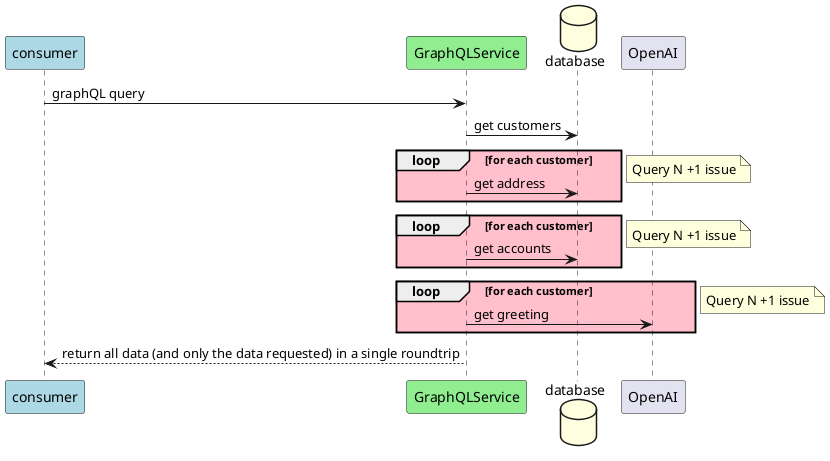 @startuml

participant consumer #LightBlue
participant GraphQLService #LightGreen

consumer -> GraphQLService : graphQL query


database database #lightyellow


GraphQLService -> database: get customers

loop #pink for each customer
   GraphQLService -> database: get address
end
note right: Query N +1 issue

loop #pink for each customer
   GraphQLService -> database: get accounts
end
note right: Query N +1 issue

loop #pink for each customer
   GraphQLService -> OpenAI : get greeting
end
note right: Query N +1 issue


GraphQLService --> consumer : return all data (and only the data requested) in a single roundtrip

@enduml
